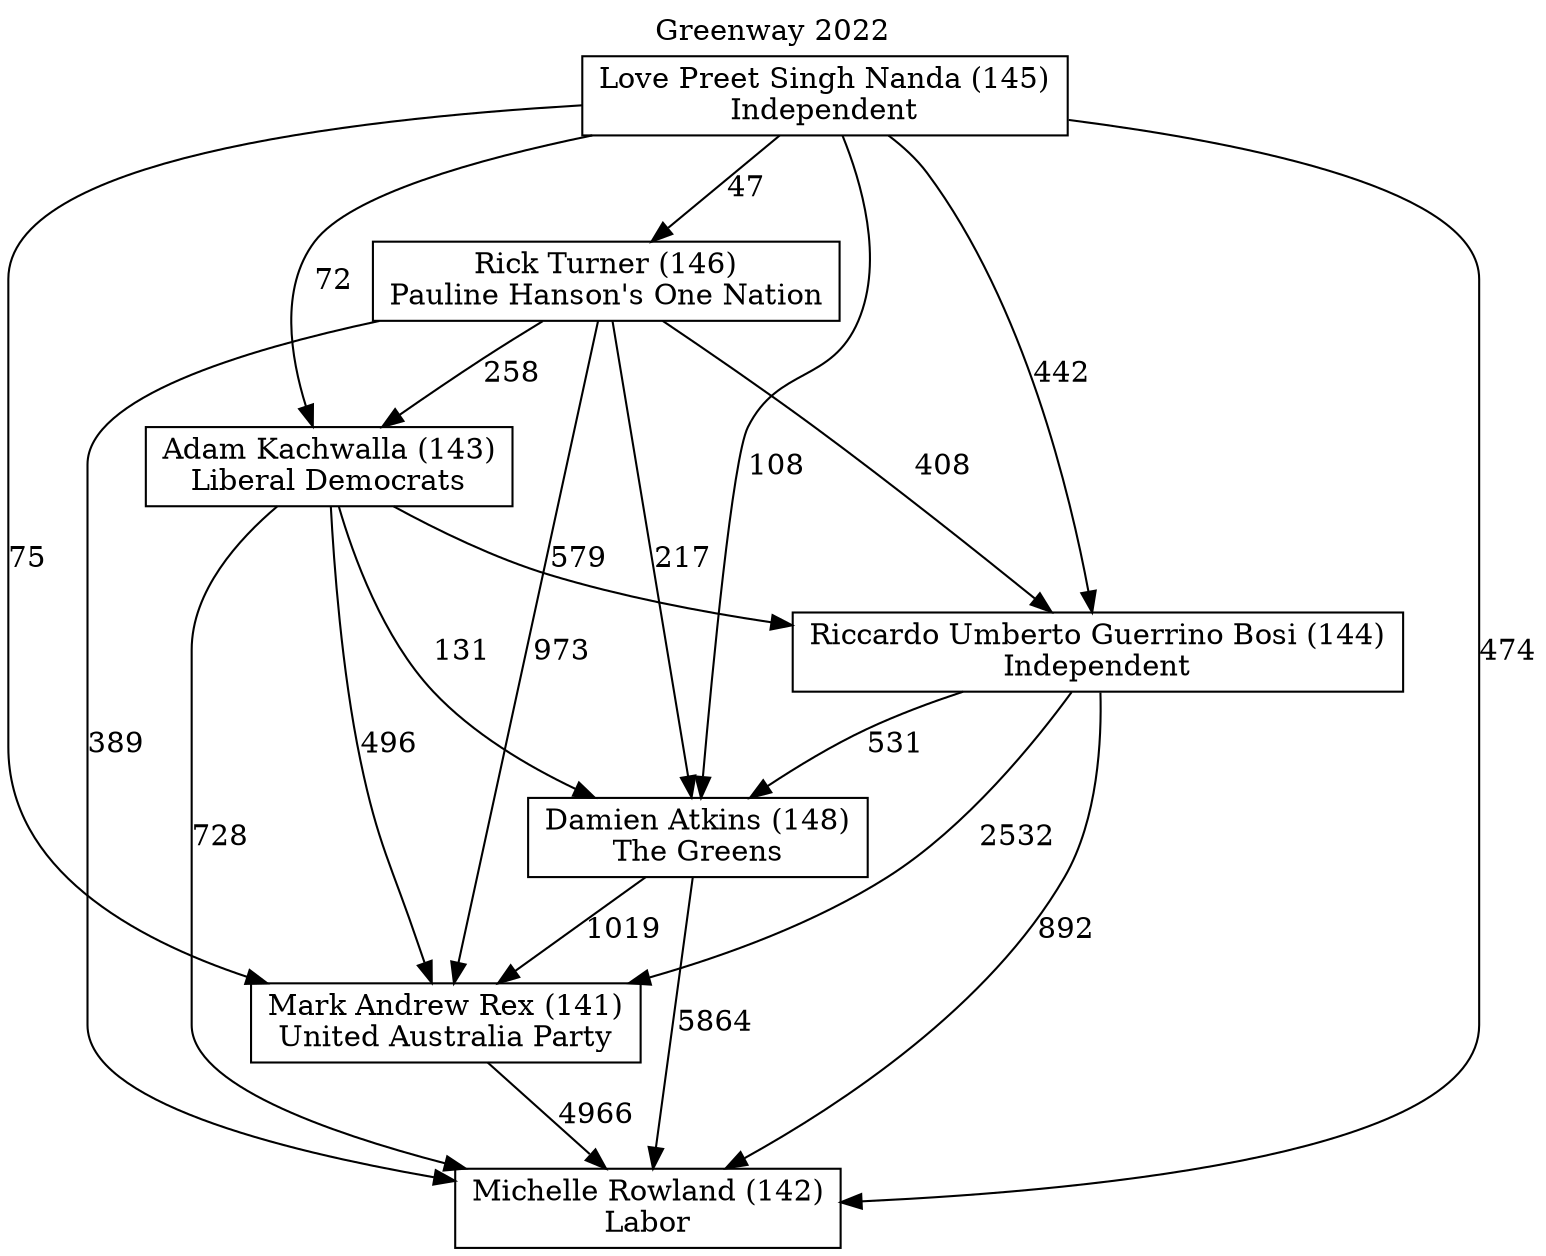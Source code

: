 // House preference flow
digraph "Michelle Rowland (142)_Greenway_2022" {
	graph [label="Greenway 2022" labelloc=t mclimit=10]
	node [shape=box]
	"Riccardo Umberto Guerrino Bosi (144)" [label="Riccardo Umberto Guerrino Bosi (144)
Independent"]
	"Mark Andrew Rex (141)" [label="Mark Andrew Rex (141)
United Australia Party"]
	"Love Preet Singh Nanda (145)" [label="Love Preet Singh Nanda (145)
Independent"]
	"Michelle Rowland (142)" [label="Michelle Rowland (142)
Labor"]
	"Rick Turner (146)" [label="Rick Turner (146)
Pauline Hanson's One Nation"]
	"Adam Kachwalla (143)" [label="Adam Kachwalla (143)
Liberal Democrats"]
	"Damien Atkins (148)" [label="Damien Atkins (148)
The Greens"]
	"Adam Kachwalla (143)" -> "Michelle Rowland (142)" [label=728]
	"Riccardo Umberto Guerrino Bosi (144)" -> "Mark Andrew Rex (141)" [label=2532]
	"Damien Atkins (148)" -> "Mark Andrew Rex (141)" [label=1019]
	"Rick Turner (146)" -> "Michelle Rowland (142)" [label=389]
	"Love Preet Singh Nanda (145)" -> "Riccardo Umberto Guerrino Bosi (144)" [label=442]
	"Riccardo Umberto Guerrino Bosi (144)" -> "Damien Atkins (148)" [label=531]
	"Love Preet Singh Nanda (145)" -> "Rick Turner (146)" [label=47]
	"Adam Kachwalla (143)" -> "Mark Andrew Rex (141)" [label=496]
	"Love Preet Singh Nanda (145)" -> "Damien Atkins (148)" [label=108]
	"Love Preet Singh Nanda (145)" -> "Mark Andrew Rex (141)" [label=75]
	"Riccardo Umberto Guerrino Bosi (144)" -> "Michelle Rowland (142)" [label=892]
	"Rick Turner (146)" -> "Riccardo Umberto Guerrino Bosi (144)" [label=408]
	"Adam Kachwalla (143)" -> "Damien Atkins (148)" [label=131]
	"Rick Turner (146)" -> "Adam Kachwalla (143)" [label=258]
	"Rick Turner (146)" -> "Mark Andrew Rex (141)" [label=973]
	"Adam Kachwalla (143)" -> "Riccardo Umberto Guerrino Bosi (144)" [label=579]
	"Love Preet Singh Nanda (145)" -> "Michelle Rowland (142)" [label=474]
	"Love Preet Singh Nanda (145)" -> "Adam Kachwalla (143)" [label=72]
	"Damien Atkins (148)" -> "Michelle Rowland (142)" [label=5864]
	"Mark Andrew Rex (141)" -> "Michelle Rowland (142)" [label=4966]
	"Rick Turner (146)" -> "Damien Atkins (148)" [label=217]
}
